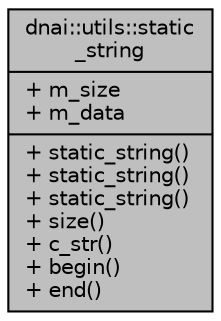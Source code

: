 digraph "dnai::utils::static_string"
{
  edge [fontname="Helvetica",fontsize="10",labelfontname="Helvetica",labelfontsize="10"];
  node [fontname="Helvetica",fontsize="10",shape=record];
  Node1 [label="{dnai::utils::static\l_string\n|+ m_size\l+ m_data\l|+ static_string()\l+ static_string()\l+ static_string()\l+ size()\l+ c_str()\l+ begin()\l+ end()\l}",height=0.2,width=0.4,color="black", fillcolor="grey75", style="filled", fontcolor="black"];
}
